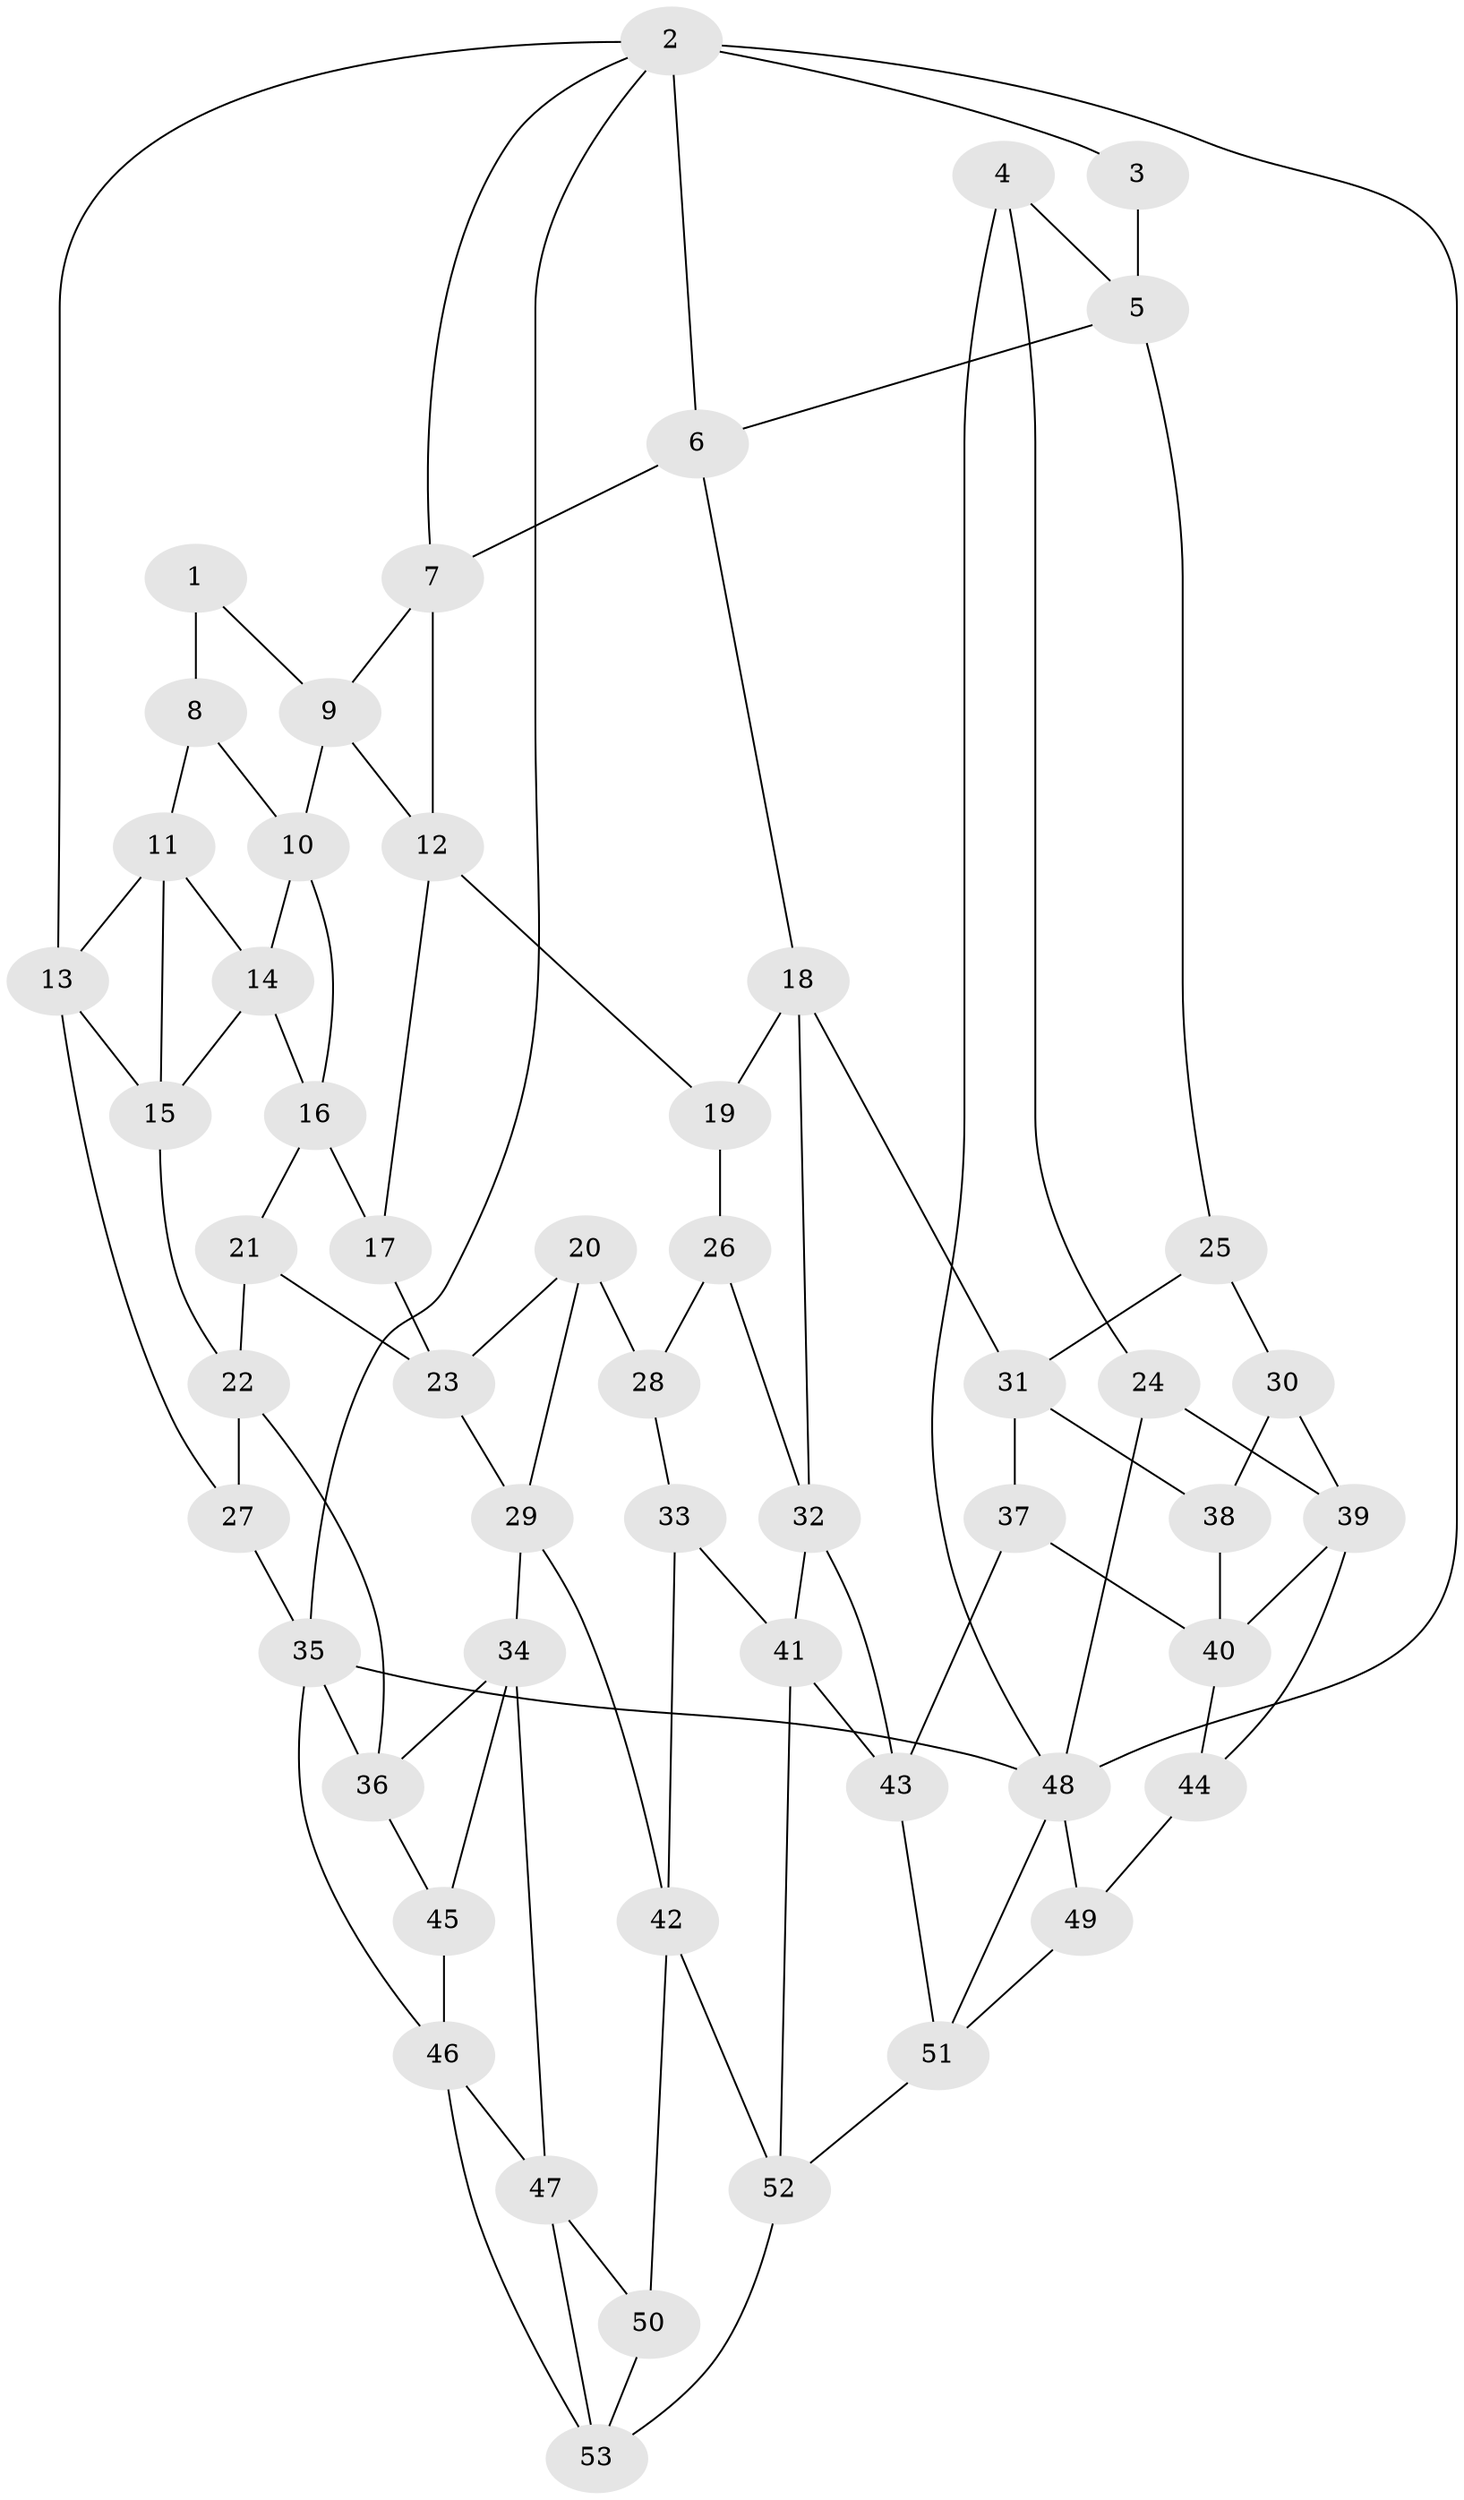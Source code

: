 // original degree distribution, {4: 0.20754716981132076, 6: 0.20754716981132076, 5: 0.5566037735849056, 3: 0.02830188679245283}
// Generated by graph-tools (version 1.1) at 2025/27/03/09/25 03:27:05]
// undirected, 53 vertices, 97 edges
graph export_dot {
graph [start="1"]
  node [color=gray90,style=filled];
  1;
  2;
  3;
  4;
  5;
  6;
  7;
  8;
  9;
  10;
  11;
  12;
  13;
  14;
  15;
  16;
  17;
  18;
  19;
  20;
  21;
  22;
  23;
  24;
  25;
  26;
  27;
  28;
  29;
  30;
  31;
  32;
  33;
  34;
  35;
  36;
  37;
  38;
  39;
  40;
  41;
  42;
  43;
  44;
  45;
  46;
  47;
  48;
  49;
  50;
  51;
  52;
  53;
  1 -- 8 [weight=2.0];
  1 -- 9 [weight=1.0];
  2 -- 3 [weight=1.0];
  2 -- 6 [weight=1.0];
  2 -- 7 [weight=1.0];
  2 -- 13 [weight=1.0];
  2 -- 35 [weight=1.0];
  2 -- 48 [weight=1.0];
  3 -- 5 [weight=1.0];
  4 -- 5 [weight=1.0];
  4 -- 24 [weight=1.0];
  4 -- 48 [weight=1.0];
  5 -- 6 [weight=1.0];
  5 -- 25 [weight=1.0];
  6 -- 7 [weight=1.0];
  6 -- 18 [weight=1.0];
  7 -- 9 [weight=1.0];
  7 -- 12 [weight=1.0];
  8 -- 10 [weight=1.0];
  8 -- 11 [weight=1.0];
  9 -- 10 [weight=1.0];
  9 -- 12 [weight=1.0];
  10 -- 14 [weight=1.0];
  10 -- 16 [weight=1.0];
  11 -- 13 [weight=1.0];
  11 -- 14 [weight=1.0];
  11 -- 15 [weight=1.0];
  12 -- 17 [weight=1.0];
  12 -- 19 [weight=1.0];
  13 -- 15 [weight=1.0];
  13 -- 27 [weight=1.0];
  14 -- 15 [weight=1.0];
  14 -- 16 [weight=1.0];
  15 -- 22 [weight=1.0];
  16 -- 17 [weight=1.0];
  16 -- 21 [weight=1.0];
  17 -- 23 [weight=1.0];
  18 -- 19 [weight=1.0];
  18 -- 31 [weight=1.0];
  18 -- 32 [weight=1.0];
  19 -- 26 [weight=1.0];
  20 -- 23 [weight=1.0];
  20 -- 28 [weight=1.0];
  20 -- 29 [weight=1.0];
  21 -- 22 [weight=1.0];
  21 -- 23 [weight=1.0];
  22 -- 27 [weight=1.0];
  22 -- 36 [weight=1.0];
  23 -- 29 [weight=1.0];
  24 -- 39 [weight=1.0];
  24 -- 48 [weight=1.0];
  25 -- 30 [weight=2.0];
  25 -- 31 [weight=1.0];
  26 -- 28 [weight=2.0];
  26 -- 32 [weight=1.0];
  27 -- 35 [weight=1.0];
  28 -- 33 [weight=1.0];
  29 -- 34 [weight=1.0];
  29 -- 42 [weight=1.0];
  30 -- 38 [weight=1.0];
  30 -- 39 [weight=1.0];
  31 -- 37 [weight=1.0];
  31 -- 38 [weight=1.0];
  32 -- 41 [weight=1.0];
  32 -- 43 [weight=1.0];
  33 -- 41 [weight=1.0];
  33 -- 42 [weight=2.0];
  34 -- 36 [weight=1.0];
  34 -- 45 [weight=1.0];
  34 -- 47 [weight=1.0];
  35 -- 36 [weight=1.0];
  35 -- 46 [weight=1.0];
  35 -- 48 [weight=1.0];
  36 -- 45 [weight=1.0];
  37 -- 40 [weight=1.0];
  37 -- 43 [weight=2.0];
  38 -- 40 [weight=2.0];
  39 -- 40 [weight=1.0];
  39 -- 44 [weight=1.0];
  40 -- 44 [weight=1.0];
  41 -- 43 [weight=2.0];
  41 -- 52 [weight=1.0];
  42 -- 50 [weight=2.0];
  42 -- 52 [weight=1.0];
  43 -- 51 [weight=1.0];
  44 -- 49 [weight=2.0];
  45 -- 46 [weight=1.0];
  46 -- 47 [weight=1.0];
  46 -- 53 [weight=1.0];
  47 -- 50 [weight=1.0];
  47 -- 53 [weight=1.0];
  48 -- 49 [weight=1.0];
  48 -- 51 [weight=1.0];
  49 -- 51 [weight=1.0];
  50 -- 53 [weight=1.0];
  51 -- 52 [weight=1.0];
  52 -- 53 [weight=1.0];
}
